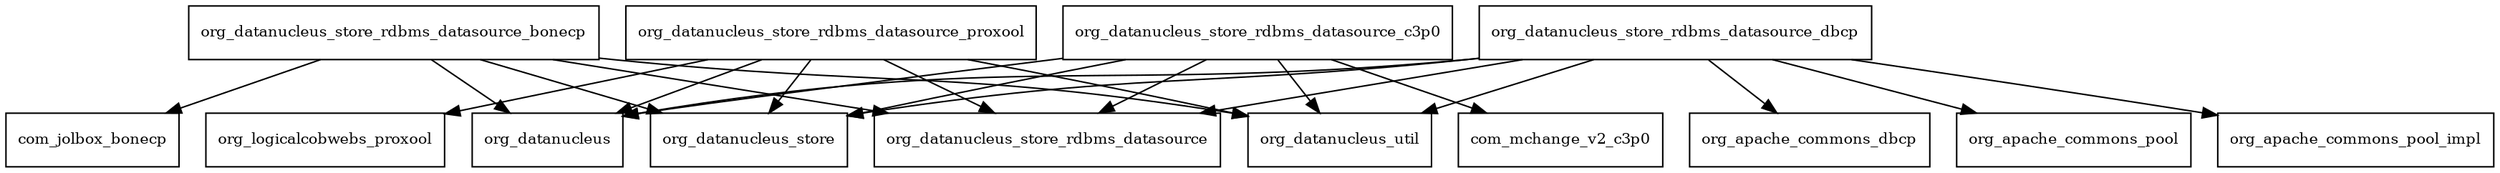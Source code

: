 digraph datanucleus_connectionpool_2_0_3_package_dependencies {
  node [shape = box, fontsize=10.0];
  org_datanucleus_store_rdbms_datasource_bonecp -> com_jolbox_bonecp;
  org_datanucleus_store_rdbms_datasource_bonecp -> org_datanucleus;
  org_datanucleus_store_rdbms_datasource_bonecp -> org_datanucleus_store;
  org_datanucleus_store_rdbms_datasource_bonecp -> org_datanucleus_store_rdbms_datasource;
  org_datanucleus_store_rdbms_datasource_bonecp -> org_datanucleus_util;
  org_datanucleus_store_rdbms_datasource_c3p0 -> com_mchange_v2_c3p0;
  org_datanucleus_store_rdbms_datasource_c3p0 -> org_datanucleus;
  org_datanucleus_store_rdbms_datasource_c3p0 -> org_datanucleus_store;
  org_datanucleus_store_rdbms_datasource_c3p0 -> org_datanucleus_store_rdbms_datasource;
  org_datanucleus_store_rdbms_datasource_c3p0 -> org_datanucleus_util;
  org_datanucleus_store_rdbms_datasource_dbcp -> org_apache_commons_dbcp;
  org_datanucleus_store_rdbms_datasource_dbcp -> org_apache_commons_pool;
  org_datanucleus_store_rdbms_datasource_dbcp -> org_apache_commons_pool_impl;
  org_datanucleus_store_rdbms_datasource_dbcp -> org_datanucleus;
  org_datanucleus_store_rdbms_datasource_dbcp -> org_datanucleus_store;
  org_datanucleus_store_rdbms_datasource_dbcp -> org_datanucleus_store_rdbms_datasource;
  org_datanucleus_store_rdbms_datasource_dbcp -> org_datanucleus_util;
  org_datanucleus_store_rdbms_datasource_proxool -> org_datanucleus;
  org_datanucleus_store_rdbms_datasource_proxool -> org_datanucleus_store;
  org_datanucleus_store_rdbms_datasource_proxool -> org_datanucleus_store_rdbms_datasource;
  org_datanucleus_store_rdbms_datasource_proxool -> org_datanucleus_util;
  org_datanucleus_store_rdbms_datasource_proxool -> org_logicalcobwebs_proxool;
}
